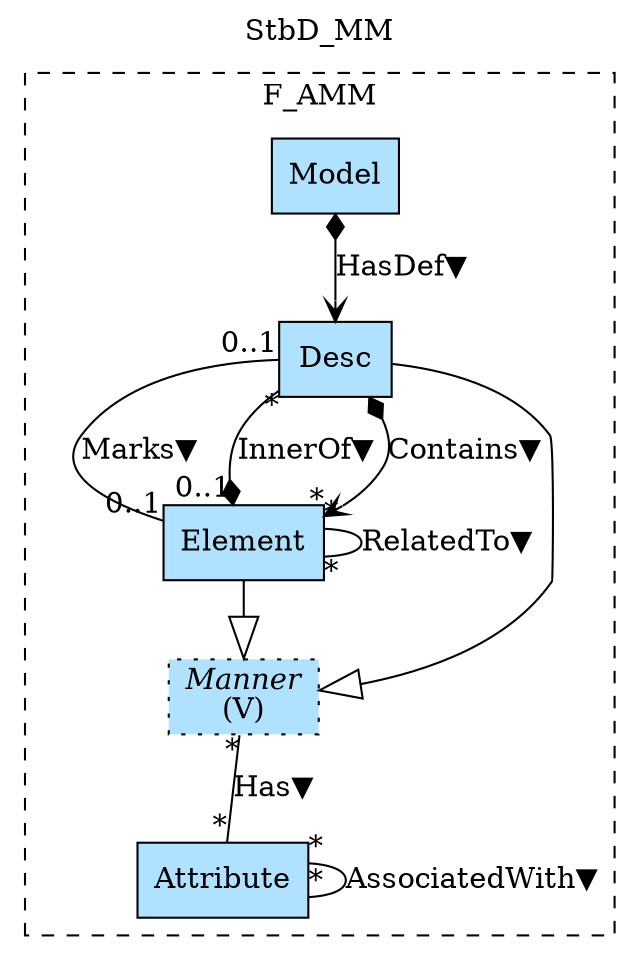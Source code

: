 digraph {graph[label=StbD_MM,labelloc=tl,labelfontsize=12];
subgraph cluster_F_AMM{style=dashed;label=F_AMM;
"Model"[shape=record,fillcolor=lightskyblue1,style = filled,label="Model"];
"Manner"[shape=record,fillcolor=lightskyblue1,style ="filled,dotted",label=<{<I>Manner</I><br/>(V)}>];
"Attribute"[shape=record,fillcolor=lightskyblue1,style = filled,label="Attribute"];
"Element"[shape=record,fillcolor=lightskyblue1,style = filled,label="Element"];
"Desc"[shape=record,fillcolor=lightskyblue1,style = filled,label="Desc"];

"Model"->"Desc"[label="HasDef▼",arrowhead=vee,arrowtail=diamond,dir=both,headlabel=""];
"Desc"->"Element"[label="Contains▼",arrowhead=vee,arrowtail=diamond,dir=both,headlabel="*"];
"Desc"->"Manner"[arrowhead=onormal,arrowsize=2.0];
"Element"->"Manner"[arrowhead=onormal,arrowsize=2.0];
"Manner"->"Attribute"[label="Has▼",dir=none,taillabel="*",headlabel="*"];
"Desc"->"Element"[label="Marks▼",dir=none,taillabel="0..1",headlabel="0..1"];
"Element"->"Element"[label="RelatedTo▼",dir=none,taillabel="*",headlabel="*"];
"Attribute"->"Attribute"[label="AssociatedWith▼",dir=none,taillabel="*",headlabel="*"];
"Element"->"Desc"[label="InnerOf▼",arrowtail=diamond,arrowhead=none,dir=both,taillabel="0..1",headlabel="*"];

}
}
